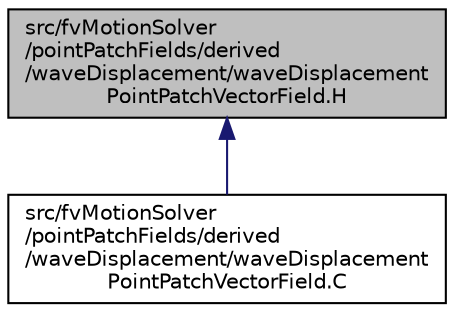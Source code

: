 digraph "src/fvMotionSolver/pointPatchFields/derived/waveDisplacement/waveDisplacementPointPatchVectorField.H"
{
  bgcolor="transparent";
  edge [fontname="Helvetica",fontsize="10",labelfontname="Helvetica",labelfontsize="10"];
  node [fontname="Helvetica",fontsize="10",shape=record];
  Node1 [label="src/fvMotionSolver\l/pointPatchFields/derived\l/waveDisplacement/waveDisplacement\lPointPatchVectorField.H",height=0.2,width=0.4,color="black", fillcolor="grey75", style="filled", fontcolor="black"];
  Node1 -> Node2 [dir="back",color="midnightblue",fontsize="10",style="solid",fontname="Helvetica"];
  Node2 [label="src/fvMotionSolver\l/pointPatchFields/derived\l/waveDisplacement/waveDisplacement\lPointPatchVectorField.C",height=0.2,width=0.4,color="black",URL="$a06397.html"];
}
